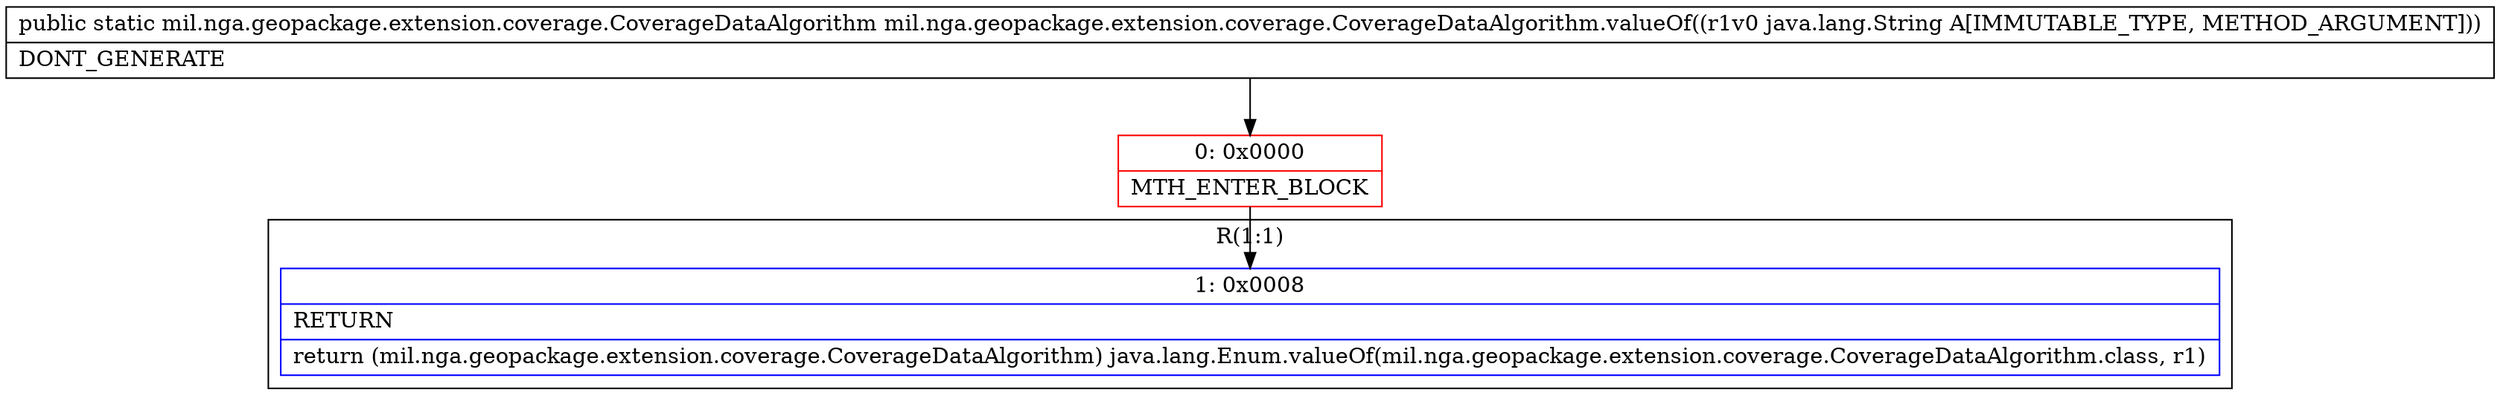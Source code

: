 digraph "CFG formil.nga.geopackage.extension.coverage.CoverageDataAlgorithm.valueOf(Ljava\/lang\/String;)Lmil\/nga\/geopackage\/extension\/coverage\/CoverageDataAlgorithm;" {
subgraph cluster_Region_2100034242 {
label = "R(1:1)";
node [shape=record,color=blue];
Node_1 [shape=record,label="{1\:\ 0x0008|RETURN\l|return (mil.nga.geopackage.extension.coverage.CoverageDataAlgorithm) java.lang.Enum.valueOf(mil.nga.geopackage.extension.coverage.CoverageDataAlgorithm.class, r1)\l}"];
}
Node_0 [shape=record,color=red,label="{0\:\ 0x0000|MTH_ENTER_BLOCK\l}"];
MethodNode[shape=record,label="{public static mil.nga.geopackage.extension.coverage.CoverageDataAlgorithm mil.nga.geopackage.extension.coverage.CoverageDataAlgorithm.valueOf((r1v0 java.lang.String A[IMMUTABLE_TYPE, METHOD_ARGUMENT]))  | DONT_GENERATE\l}"];
MethodNode -> Node_0;
Node_0 -> Node_1;
}

